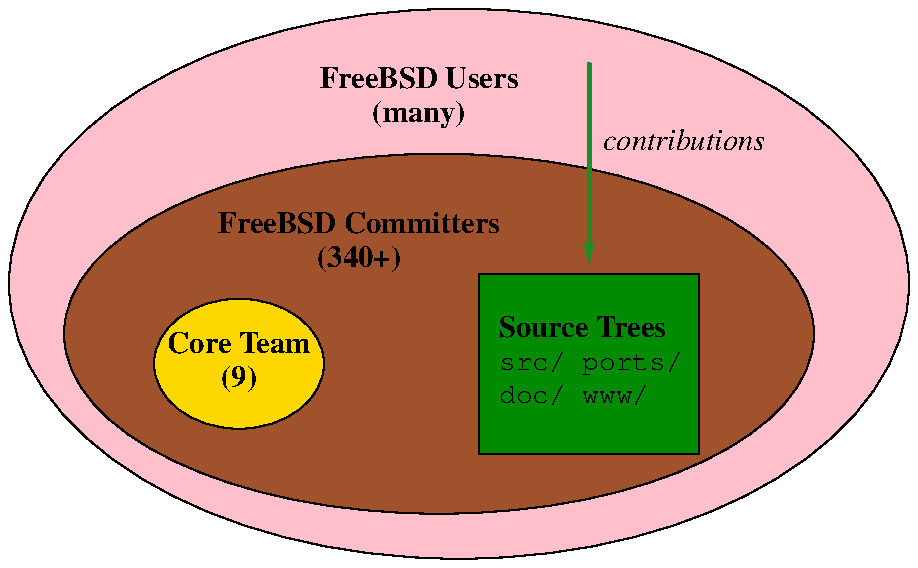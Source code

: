 .\"
.\" $FreeBSD: doc/share/images/articles/building-products/freebsd-organization.pic,v 1.2 2007/05/19 20:23:57 therek Exp $
.\"
.\" A representation of the organizational structure of the FreeBSD project.
.\"
.PS
define bold { "\fB\s+1$1\s0\fP" }
define italic { "\fI\s+1$1\s0\fP" }
define fixed { "\f(CW$1\fP" }
# users
U: ellipse width 4.5 height 2.75 shaded "pink"

# committers
C: ellipse width 3.75 height 1.80 shaded "sienna" with .c at U.c + \
    (-.1,-.25)

# core
O: ellipse width .85 height .65 shaded "gold" with .c at C.c + (-1,-.15) \
    bold(Core Team) bold( (9) );

# "sources" box
S: box width 1.1 height .9 shaded "green4" with .c at C.c + (.75,-.15);
box same invisible bold(Source Trees) ljust fixed(src/ ports/) ljust \
    fixed(doc/ www/) ljust with .c at S.w + (.1,0);

# label the "user" and "committer" ellipses
box invisible bold(FreeBSD Users) bold( (many) ) with .n at U .n + \
    (-0.2,-.2);
box invisible bold(FreeBSD Committers) bold( (340+) ) with .n at C .n + \
    (-.4,-0.2);

# draw the arrow representing 'contributions' to the source base
down
arrow 1 thickness 1.5 color "forestgreen" with .start at S.n + (0,1.05);
box invisible with .w at last arrow .center + (.1,.1) italic(contributions);
.PE
